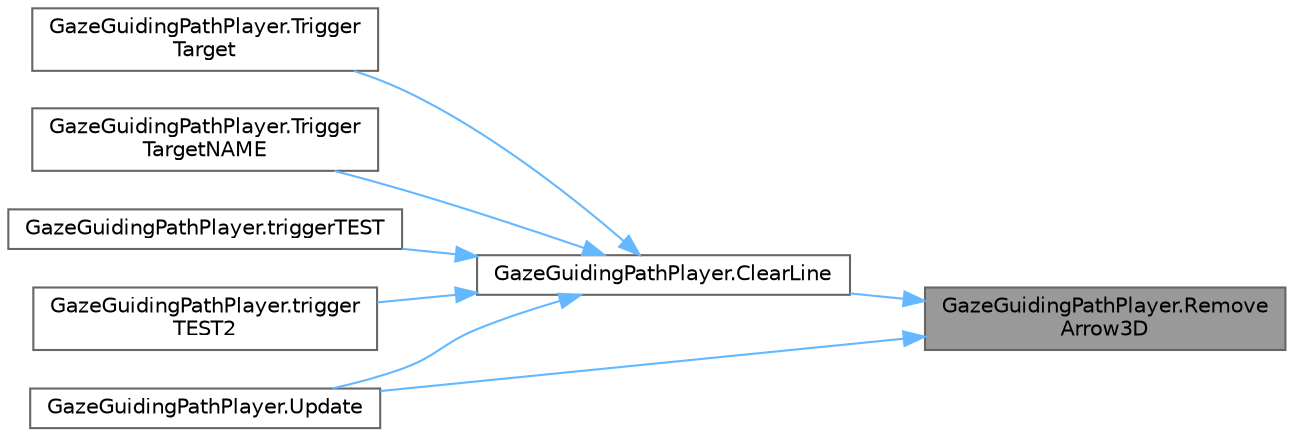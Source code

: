 digraph "GazeGuidingPathPlayer.RemoveArrow3D"
{
 // LATEX_PDF_SIZE
  bgcolor="transparent";
  edge [fontname=Helvetica,fontsize=10,labelfontname=Helvetica,labelfontsize=10];
  node [fontname=Helvetica,fontsize=10,shape=box,height=0.2,width=0.4];
  rankdir="RL";
  Node1 [id="Node000001",label="GazeGuidingPathPlayer.Remove\lArrow3D",height=0.2,width=0.4,color="gray40", fillcolor="grey60", style="filled", fontcolor="black",tooltip="This method removes a rotating 3D arrow or 3DBinary arrow that is currently being rendered above an e..."];
  Node1 -> Node2 [id="edge1_Node000001_Node000002",dir="back",color="steelblue1",style="solid",tooltip=" "];
  Node2 [id="Node000002",label="GazeGuidingPathPlayer.ClearLine",height=0.2,width=0.4,color="grey40", fillcolor="white", style="filled",URL="$class_gaze_guiding_path_player.html#a5e575f6f812ccec44cf0224f24a4d34f",tooltip="This method clears the scene of all visual aids that are currently being rendered."];
  Node2 -> Node3 [id="edge2_Node000002_Node000003",dir="back",color="steelblue1",style="solid",tooltip=" "];
  Node3 [id="Node000003",label="GazeGuidingPathPlayer.Trigger\lTarget",height=0.2,width=0.4,color="grey40", fillcolor="white", style="filled",URL="$class_gaze_guiding_path_player.html#acae814561f1133ae7924fdf93cea6ee5",tooltip=" "];
  Node2 -> Node4 [id="edge3_Node000002_Node000004",dir="back",color="steelblue1",style="solid",tooltip=" "];
  Node4 [id="Node000004",label="GazeGuidingPathPlayer.Trigger\lTargetNAME",height=0.2,width=0.4,color="grey40", fillcolor="white", style="filled",URL="$class_gaze_guiding_path_player.html#a38d64359d68341004bf09e08552a7059",tooltip="This method sets the current target of a GazeGuidingPathPlayer instance."];
  Node2 -> Node5 [id="edge4_Node000002_Node000005",dir="back",color="steelblue1",style="solid",tooltip=" "];
  Node5 [id="Node000005",label="GazeGuidingPathPlayer.triggerTEST",height=0.2,width=0.4,color="grey40", fillcolor="white", style="filled",URL="$class_gaze_guiding_path_player.html#a87d52be10f77fee6e8bc4ee711ef3e83",tooltip=" "];
  Node2 -> Node6 [id="edge5_Node000002_Node000006",dir="back",color="steelblue1",style="solid",tooltip=" "];
  Node6 [id="Node000006",label="GazeGuidingPathPlayer.trigger\lTEST2",height=0.2,width=0.4,color="grey40", fillcolor="white", style="filled",URL="$class_gaze_guiding_path_player.html#a9d9011343e428d41c9ecd4be2c67edc8",tooltip=" "];
  Node2 -> Node7 [id="edge6_Node000002_Node000007",dir="back",color="steelblue1",style="solid",tooltip=" "];
  Node7 [id="Node000007",label="GazeGuidingPathPlayer.Update",height=0.2,width=0.4,color="grey40", fillcolor="white", style="filled",URL="$class_gaze_guiding_path_player.html#a717d6f66883fec93930d0a3a9344a4d4",tooltip="This method updates all active gaze-guiding tools."];
  Node1 -> Node7 [id="edge7_Node000001_Node000007",dir="back",color="steelblue1",style="solid",tooltip=" "];
}
